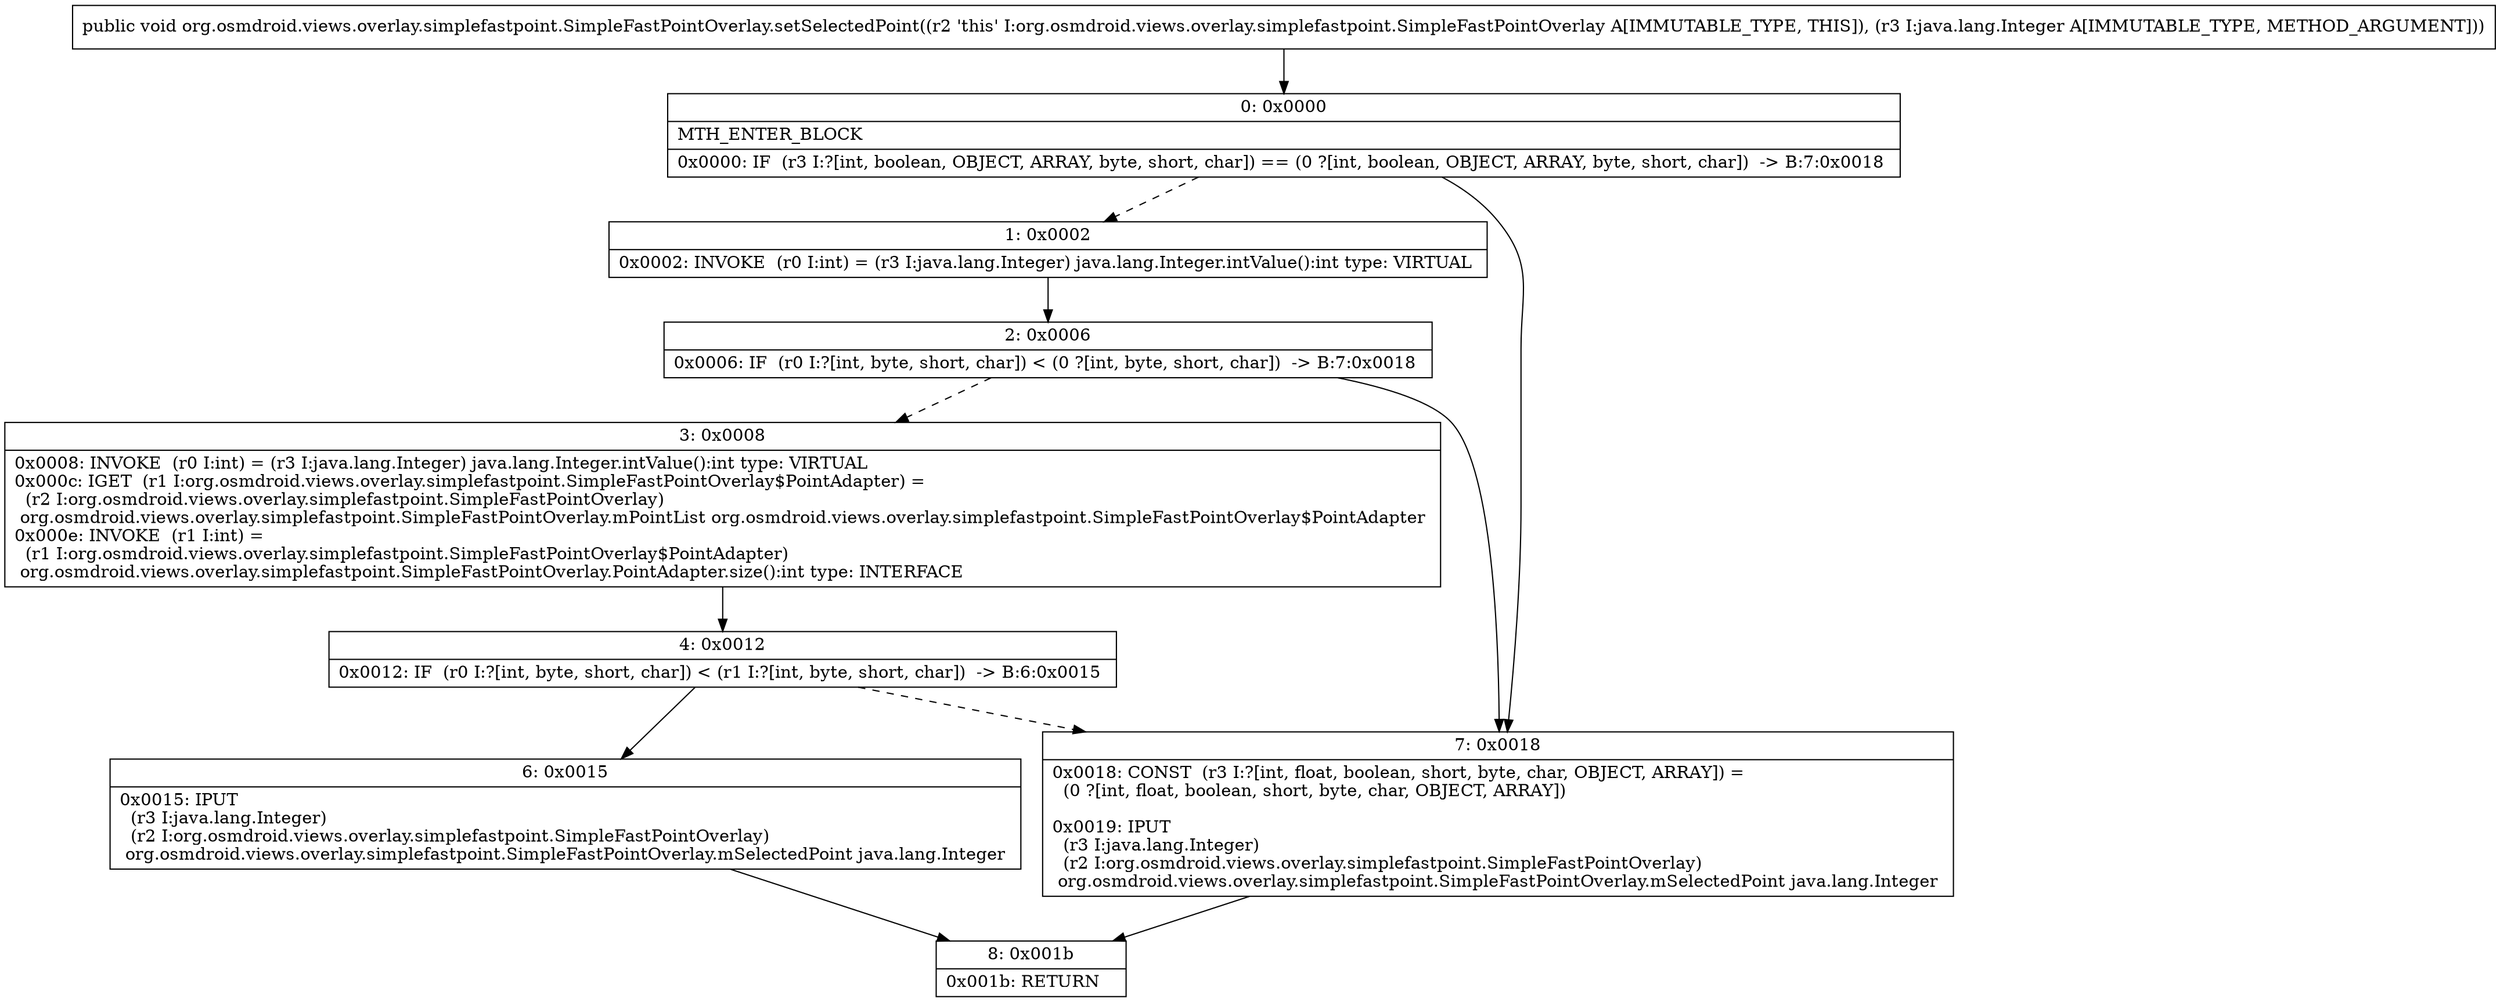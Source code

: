 digraph "CFG fororg.osmdroid.views.overlay.simplefastpoint.SimpleFastPointOverlay.setSelectedPoint(Ljava\/lang\/Integer;)V" {
Node_0 [shape=record,label="{0\:\ 0x0000|MTH_ENTER_BLOCK\l|0x0000: IF  (r3 I:?[int, boolean, OBJECT, ARRAY, byte, short, char]) == (0 ?[int, boolean, OBJECT, ARRAY, byte, short, char])  \-\> B:7:0x0018 \l}"];
Node_1 [shape=record,label="{1\:\ 0x0002|0x0002: INVOKE  (r0 I:int) = (r3 I:java.lang.Integer) java.lang.Integer.intValue():int type: VIRTUAL \l}"];
Node_2 [shape=record,label="{2\:\ 0x0006|0x0006: IF  (r0 I:?[int, byte, short, char]) \< (0 ?[int, byte, short, char])  \-\> B:7:0x0018 \l}"];
Node_3 [shape=record,label="{3\:\ 0x0008|0x0008: INVOKE  (r0 I:int) = (r3 I:java.lang.Integer) java.lang.Integer.intValue():int type: VIRTUAL \l0x000c: IGET  (r1 I:org.osmdroid.views.overlay.simplefastpoint.SimpleFastPointOverlay$PointAdapter) = \l  (r2 I:org.osmdroid.views.overlay.simplefastpoint.SimpleFastPointOverlay)\l org.osmdroid.views.overlay.simplefastpoint.SimpleFastPointOverlay.mPointList org.osmdroid.views.overlay.simplefastpoint.SimpleFastPointOverlay$PointAdapter \l0x000e: INVOKE  (r1 I:int) = \l  (r1 I:org.osmdroid.views.overlay.simplefastpoint.SimpleFastPointOverlay$PointAdapter)\l org.osmdroid.views.overlay.simplefastpoint.SimpleFastPointOverlay.PointAdapter.size():int type: INTERFACE \l}"];
Node_4 [shape=record,label="{4\:\ 0x0012|0x0012: IF  (r0 I:?[int, byte, short, char]) \< (r1 I:?[int, byte, short, char])  \-\> B:6:0x0015 \l}"];
Node_6 [shape=record,label="{6\:\ 0x0015|0x0015: IPUT  \l  (r3 I:java.lang.Integer)\l  (r2 I:org.osmdroid.views.overlay.simplefastpoint.SimpleFastPointOverlay)\l org.osmdroid.views.overlay.simplefastpoint.SimpleFastPointOverlay.mSelectedPoint java.lang.Integer \l}"];
Node_7 [shape=record,label="{7\:\ 0x0018|0x0018: CONST  (r3 I:?[int, float, boolean, short, byte, char, OBJECT, ARRAY]) = \l  (0 ?[int, float, boolean, short, byte, char, OBJECT, ARRAY])\l \l0x0019: IPUT  \l  (r3 I:java.lang.Integer)\l  (r2 I:org.osmdroid.views.overlay.simplefastpoint.SimpleFastPointOverlay)\l org.osmdroid.views.overlay.simplefastpoint.SimpleFastPointOverlay.mSelectedPoint java.lang.Integer \l}"];
Node_8 [shape=record,label="{8\:\ 0x001b|0x001b: RETURN   \l}"];
MethodNode[shape=record,label="{public void org.osmdroid.views.overlay.simplefastpoint.SimpleFastPointOverlay.setSelectedPoint((r2 'this' I:org.osmdroid.views.overlay.simplefastpoint.SimpleFastPointOverlay A[IMMUTABLE_TYPE, THIS]), (r3 I:java.lang.Integer A[IMMUTABLE_TYPE, METHOD_ARGUMENT])) }"];
MethodNode -> Node_0;
Node_0 -> Node_1[style=dashed];
Node_0 -> Node_7;
Node_1 -> Node_2;
Node_2 -> Node_3[style=dashed];
Node_2 -> Node_7;
Node_3 -> Node_4;
Node_4 -> Node_6;
Node_4 -> Node_7[style=dashed];
Node_6 -> Node_8;
Node_7 -> Node_8;
}

